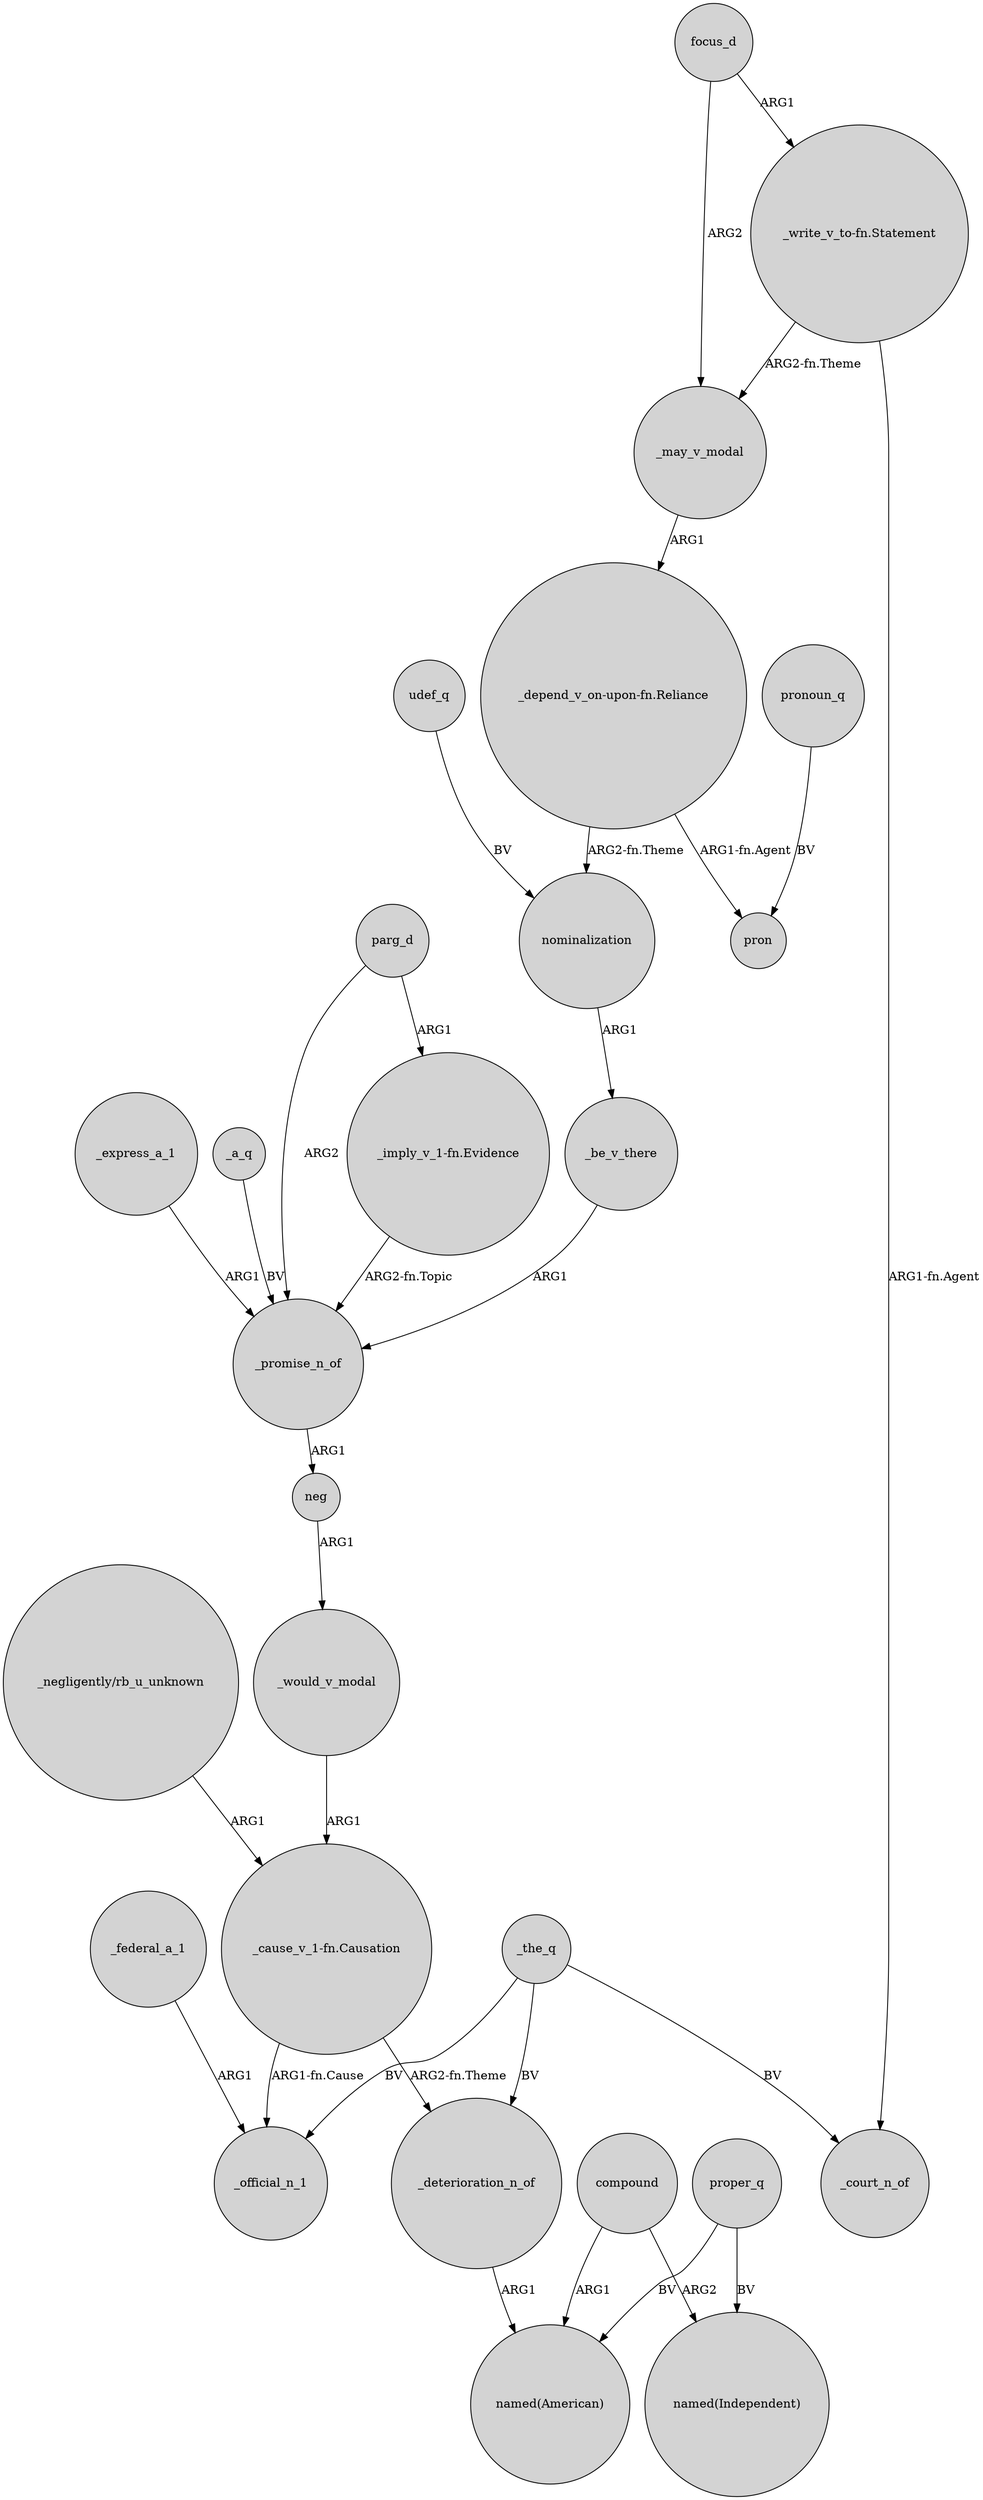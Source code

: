 digraph {
	node [shape=circle style=filled]
	neg -> _would_v_modal [label=ARG1]
	_express_a_1 -> _promise_n_of [label=ARG1]
	_a_q -> _promise_n_of [label=BV]
	_the_q -> _official_n_1 [label=BV]
	"_cause_v_1-fn.Causation" -> _deterioration_n_of [label="ARG2-fn.Theme"]
	proper_q -> "named(American)" [label=BV]
	parg_d -> _promise_n_of [label=ARG2]
	compound -> "named(American)" [label=ARG1]
	focus_d -> _may_v_modal [label=ARG2]
	_the_q -> _court_n_of [label=BV]
	"_write_v_to-fn.Statement" -> _may_v_modal [label="ARG2-fn.Theme"]
	_may_v_modal -> "_depend_v_on-upon-fn.Reliance" [label=ARG1]
	"_negligently/rb_u_unknown" -> "_cause_v_1-fn.Causation" [label=ARG1]
	nominalization -> _be_v_there [label=ARG1]
	parg_d -> "_imply_v_1-fn.Evidence" [label=ARG1]
	pronoun_q -> pron [label=BV]
	"_cause_v_1-fn.Causation" -> _official_n_1 [label="ARG1-fn.Cause"]
	_deterioration_n_of -> "named(American)" [label=ARG1]
	_federal_a_1 -> _official_n_1 [label=ARG1]
	_would_v_modal -> "_cause_v_1-fn.Causation" [label=ARG1]
	compound -> "named(Independent)" [label=ARG2]
	"_depend_v_on-upon-fn.Reliance" -> pron [label="ARG1-fn.Agent"]
	"_write_v_to-fn.Statement" -> _court_n_of [label="ARG1-fn.Agent"]
	_be_v_there -> _promise_n_of [label=ARG1]
	udef_q -> nominalization [label=BV]
	_promise_n_of -> neg [label=ARG1]
	focus_d -> "_write_v_to-fn.Statement" [label=ARG1]
	"_imply_v_1-fn.Evidence" -> _promise_n_of [label="ARG2-fn.Topic"]
	_the_q -> _deterioration_n_of [label=BV]
	"_depend_v_on-upon-fn.Reliance" -> nominalization [label="ARG2-fn.Theme"]
	proper_q -> "named(Independent)" [label=BV]
}
